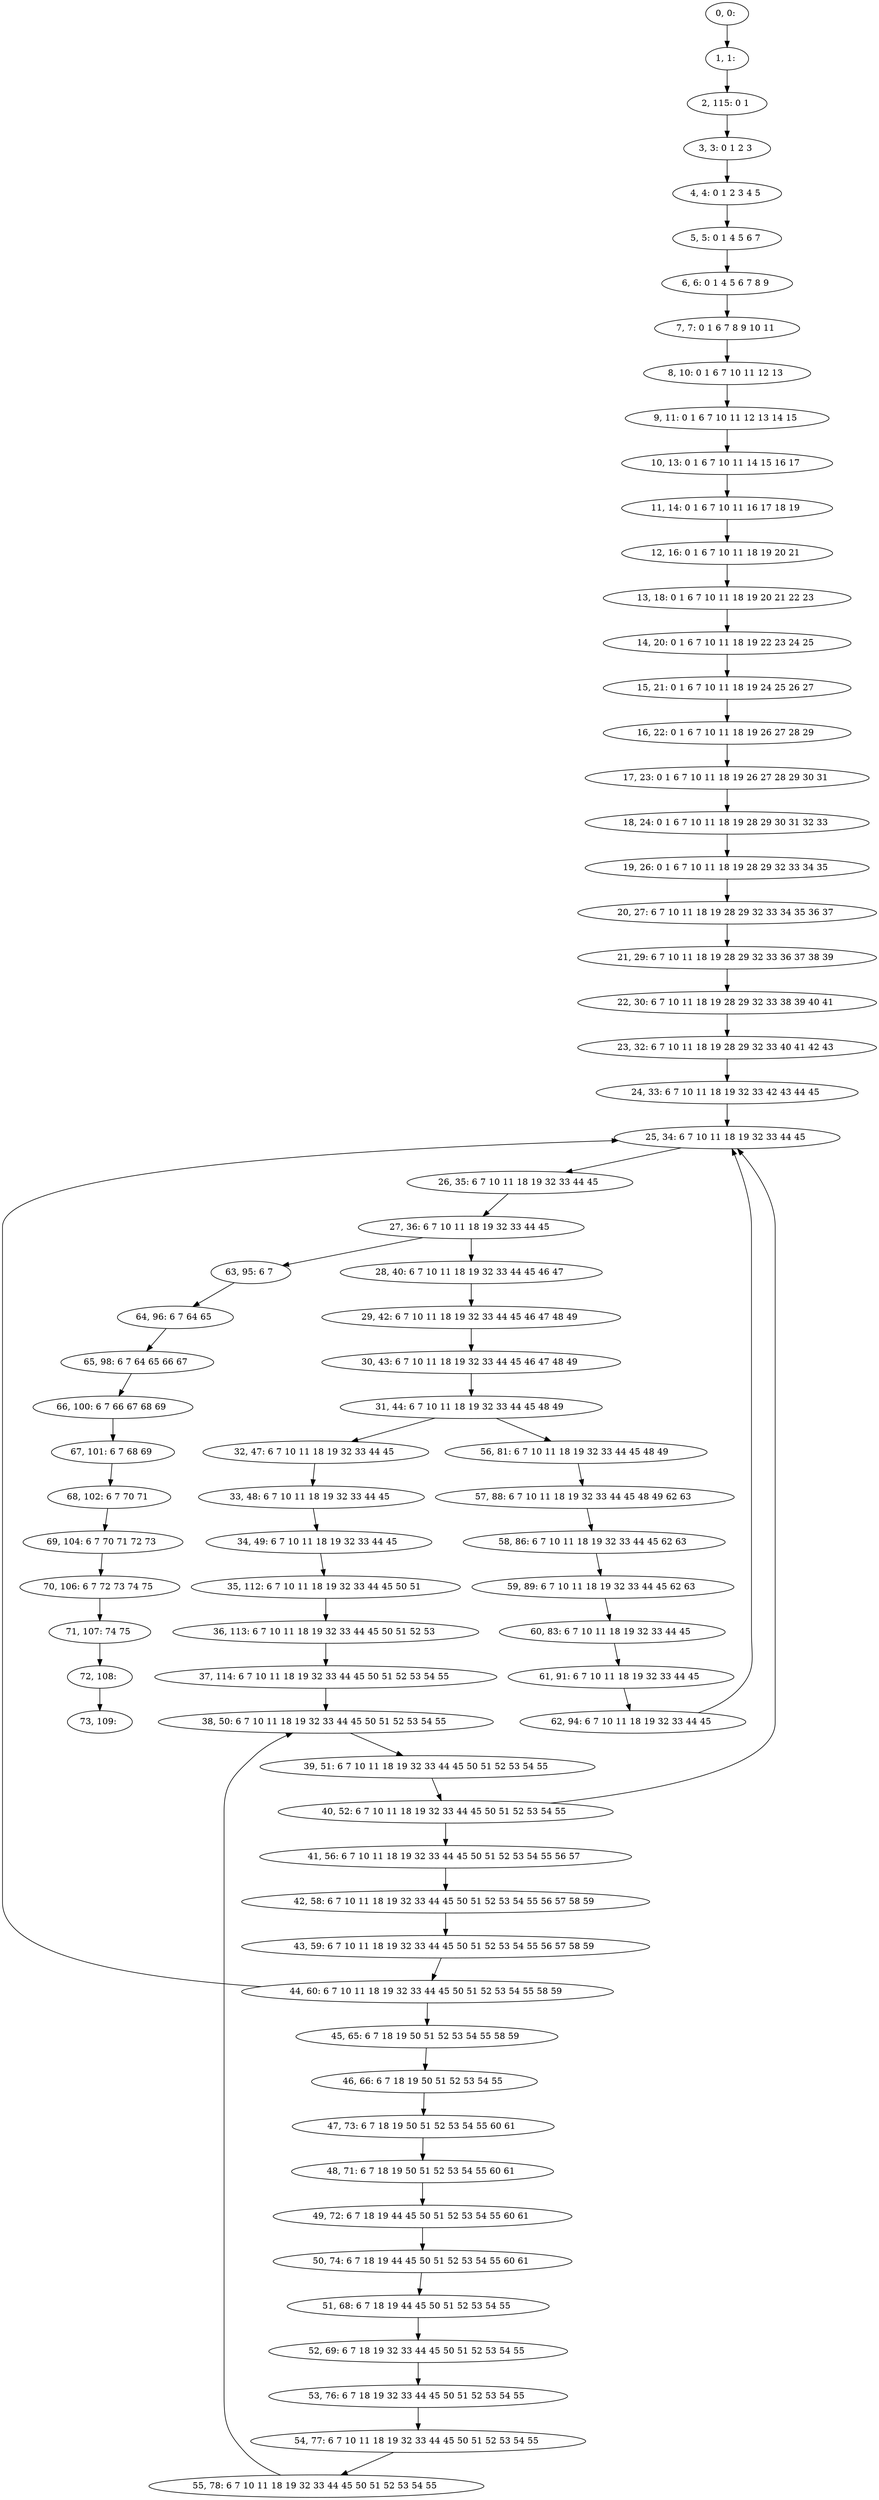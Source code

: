 digraph G {
0[label="0, 0: "];
1[label="1, 1: "];
2[label="2, 115: 0 1 "];
3[label="3, 3: 0 1 2 3 "];
4[label="4, 4: 0 1 2 3 4 5 "];
5[label="5, 5: 0 1 4 5 6 7 "];
6[label="6, 6: 0 1 4 5 6 7 8 9 "];
7[label="7, 7: 0 1 6 7 8 9 10 11 "];
8[label="8, 10: 0 1 6 7 10 11 12 13 "];
9[label="9, 11: 0 1 6 7 10 11 12 13 14 15 "];
10[label="10, 13: 0 1 6 7 10 11 14 15 16 17 "];
11[label="11, 14: 0 1 6 7 10 11 16 17 18 19 "];
12[label="12, 16: 0 1 6 7 10 11 18 19 20 21 "];
13[label="13, 18: 0 1 6 7 10 11 18 19 20 21 22 23 "];
14[label="14, 20: 0 1 6 7 10 11 18 19 22 23 24 25 "];
15[label="15, 21: 0 1 6 7 10 11 18 19 24 25 26 27 "];
16[label="16, 22: 0 1 6 7 10 11 18 19 26 27 28 29 "];
17[label="17, 23: 0 1 6 7 10 11 18 19 26 27 28 29 30 31 "];
18[label="18, 24: 0 1 6 7 10 11 18 19 28 29 30 31 32 33 "];
19[label="19, 26: 0 1 6 7 10 11 18 19 28 29 32 33 34 35 "];
20[label="20, 27: 6 7 10 11 18 19 28 29 32 33 34 35 36 37 "];
21[label="21, 29: 6 7 10 11 18 19 28 29 32 33 36 37 38 39 "];
22[label="22, 30: 6 7 10 11 18 19 28 29 32 33 38 39 40 41 "];
23[label="23, 32: 6 7 10 11 18 19 28 29 32 33 40 41 42 43 "];
24[label="24, 33: 6 7 10 11 18 19 32 33 42 43 44 45 "];
25[label="25, 34: 6 7 10 11 18 19 32 33 44 45 "];
26[label="26, 35: 6 7 10 11 18 19 32 33 44 45 "];
27[label="27, 36: 6 7 10 11 18 19 32 33 44 45 "];
28[label="28, 40: 6 7 10 11 18 19 32 33 44 45 46 47 "];
29[label="29, 42: 6 7 10 11 18 19 32 33 44 45 46 47 48 49 "];
30[label="30, 43: 6 7 10 11 18 19 32 33 44 45 46 47 48 49 "];
31[label="31, 44: 6 7 10 11 18 19 32 33 44 45 48 49 "];
32[label="32, 47: 6 7 10 11 18 19 32 33 44 45 "];
33[label="33, 48: 6 7 10 11 18 19 32 33 44 45 "];
34[label="34, 49: 6 7 10 11 18 19 32 33 44 45 "];
35[label="35, 112: 6 7 10 11 18 19 32 33 44 45 50 51 "];
36[label="36, 113: 6 7 10 11 18 19 32 33 44 45 50 51 52 53 "];
37[label="37, 114: 6 7 10 11 18 19 32 33 44 45 50 51 52 53 54 55 "];
38[label="38, 50: 6 7 10 11 18 19 32 33 44 45 50 51 52 53 54 55 "];
39[label="39, 51: 6 7 10 11 18 19 32 33 44 45 50 51 52 53 54 55 "];
40[label="40, 52: 6 7 10 11 18 19 32 33 44 45 50 51 52 53 54 55 "];
41[label="41, 56: 6 7 10 11 18 19 32 33 44 45 50 51 52 53 54 55 56 57 "];
42[label="42, 58: 6 7 10 11 18 19 32 33 44 45 50 51 52 53 54 55 56 57 58 59 "];
43[label="43, 59: 6 7 10 11 18 19 32 33 44 45 50 51 52 53 54 55 56 57 58 59 "];
44[label="44, 60: 6 7 10 11 18 19 32 33 44 45 50 51 52 53 54 55 58 59 "];
45[label="45, 65: 6 7 18 19 50 51 52 53 54 55 58 59 "];
46[label="46, 66: 6 7 18 19 50 51 52 53 54 55 "];
47[label="47, 73: 6 7 18 19 50 51 52 53 54 55 60 61 "];
48[label="48, 71: 6 7 18 19 50 51 52 53 54 55 60 61 "];
49[label="49, 72: 6 7 18 19 44 45 50 51 52 53 54 55 60 61 "];
50[label="50, 74: 6 7 18 19 44 45 50 51 52 53 54 55 60 61 "];
51[label="51, 68: 6 7 18 19 44 45 50 51 52 53 54 55 "];
52[label="52, 69: 6 7 18 19 32 33 44 45 50 51 52 53 54 55 "];
53[label="53, 76: 6 7 18 19 32 33 44 45 50 51 52 53 54 55 "];
54[label="54, 77: 6 7 10 11 18 19 32 33 44 45 50 51 52 53 54 55 "];
55[label="55, 78: 6 7 10 11 18 19 32 33 44 45 50 51 52 53 54 55 "];
56[label="56, 81: 6 7 10 11 18 19 32 33 44 45 48 49 "];
57[label="57, 88: 6 7 10 11 18 19 32 33 44 45 48 49 62 63 "];
58[label="58, 86: 6 7 10 11 18 19 32 33 44 45 62 63 "];
59[label="59, 89: 6 7 10 11 18 19 32 33 44 45 62 63 "];
60[label="60, 83: 6 7 10 11 18 19 32 33 44 45 "];
61[label="61, 91: 6 7 10 11 18 19 32 33 44 45 "];
62[label="62, 94: 6 7 10 11 18 19 32 33 44 45 "];
63[label="63, 95: 6 7 "];
64[label="64, 96: 6 7 64 65 "];
65[label="65, 98: 6 7 64 65 66 67 "];
66[label="66, 100: 6 7 66 67 68 69 "];
67[label="67, 101: 6 7 68 69 "];
68[label="68, 102: 6 7 70 71 "];
69[label="69, 104: 6 7 70 71 72 73 "];
70[label="70, 106: 6 7 72 73 74 75 "];
71[label="71, 107: 74 75 "];
72[label="72, 108: "];
73[label="73, 109: "];
0->1 ;
1->2 ;
2->3 ;
3->4 ;
4->5 ;
5->6 ;
6->7 ;
7->8 ;
8->9 ;
9->10 ;
10->11 ;
11->12 ;
12->13 ;
13->14 ;
14->15 ;
15->16 ;
16->17 ;
17->18 ;
18->19 ;
19->20 ;
20->21 ;
21->22 ;
22->23 ;
23->24 ;
24->25 ;
25->26 ;
26->27 ;
27->28 ;
27->63 ;
28->29 ;
29->30 ;
30->31 ;
31->32 ;
31->56 ;
32->33 ;
33->34 ;
34->35 ;
35->36 ;
36->37 ;
37->38 ;
38->39 ;
39->40 ;
40->41 ;
40->25 ;
41->42 ;
42->43 ;
43->44 ;
44->45 ;
44->25 ;
45->46 ;
46->47 ;
47->48 ;
48->49 ;
49->50 ;
50->51 ;
51->52 ;
52->53 ;
53->54 ;
54->55 ;
55->38 ;
56->57 ;
57->58 ;
58->59 ;
59->60 ;
60->61 ;
61->62 ;
62->25 ;
63->64 ;
64->65 ;
65->66 ;
66->67 ;
67->68 ;
68->69 ;
69->70 ;
70->71 ;
71->72 ;
72->73 ;
}
